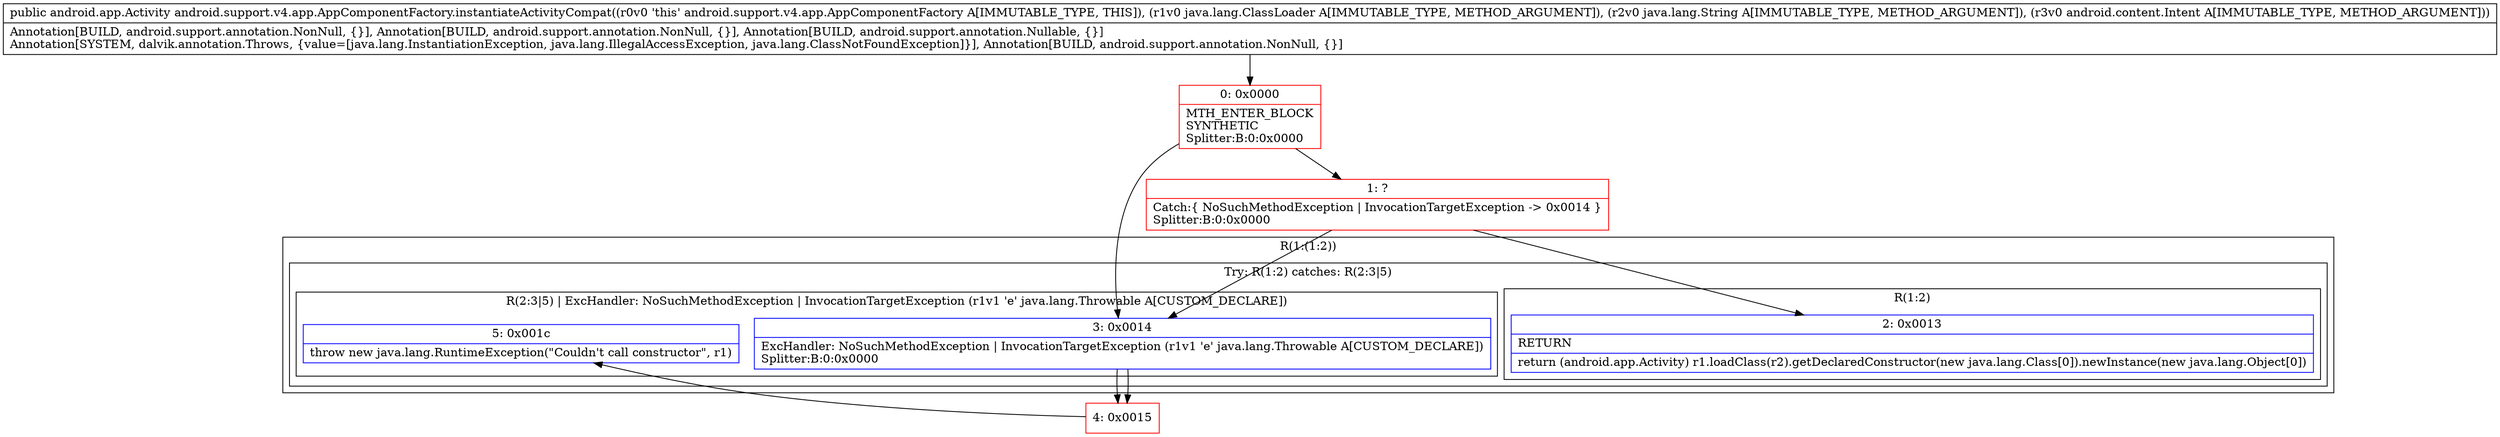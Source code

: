 digraph "CFG forandroid.support.v4.app.AppComponentFactory.instantiateActivityCompat(Ljava\/lang\/ClassLoader;Ljava\/lang\/String;Landroid\/content\/Intent;)Landroid\/app\/Activity;" {
subgraph cluster_Region_449286137 {
label = "R(1:(1:2))";
node [shape=record,color=blue];
subgraph cluster_TryCatchRegion_158722171 {
label = "Try: R(1:2) catches: R(2:3|5)";
node [shape=record,color=blue];
subgraph cluster_Region_135439714 {
label = "R(1:2)";
node [shape=record,color=blue];
Node_2 [shape=record,label="{2\:\ 0x0013|RETURN\l|return (android.app.Activity) r1.loadClass(r2).getDeclaredConstructor(new java.lang.Class[0]).newInstance(new java.lang.Object[0])\l}"];
}
subgraph cluster_Region_1765768545 {
label = "R(2:3|5) | ExcHandler: NoSuchMethodException \| InvocationTargetException (r1v1 'e' java.lang.Throwable A[CUSTOM_DECLARE])\l";
node [shape=record,color=blue];
Node_3 [shape=record,label="{3\:\ 0x0014|ExcHandler: NoSuchMethodException \| InvocationTargetException (r1v1 'e' java.lang.Throwable A[CUSTOM_DECLARE])\lSplitter:B:0:0x0000\l}"];
Node_5 [shape=record,label="{5\:\ 0x001c|throw new java.lang.RuntimeException(\"Couldn't call constructor\", r1)\l}"];
}
}
}
subgraph cluster_Region_1765768545 {
label = "R(2:3|5) | ExcHandler: NoSuchMethodException \| InvocationTargetException (r1v1 'e' java.lang.Throwable A[CUSTOM_DECLARE])\l";
node [shape=record,color=blue];
Node_3 [shape=record,label="{3\:\ 0x0014|ExcHandler: NoSuchMethodException \| InvocationTargetException (r1v1 'e' java.lang.Throwable A[CUSTOM_DECLARE])\lSplitter:B:0:0x0000\l}"];
Node_5 [shape=record,label="{5\:\ 0x001c|throw new java.lang.RuntimeException(\"Couldn't call constructor\", r1)\l}"];
}
Node_0 [shape=record,color=red,label="{0\:\ 0x0000|MTH_ENTER_BLOCK\lSYNTHETIC\lSplitter:B:0:0x0000\l}"];
Node_1 [shape=record,color=red,label="{1\:\ ?|Catch:\{ NoSuchMethodException \| InvocationTargetException \-\> 0x0014 \}\lSplitter:B:0:0x0000\l}"];
Node_4 [shape=record,color=red,label="{4\:\ 0x0015}"];
MethodNode[shape=record,label="{public android.app.Activity android.support.v4.app.AppComponentFactory.instantiateActivityCompat((r0v0 'this' android.support.v4.app.AppComponentFactory A[IMMUTABLE_TYPE, THIS]), (r1v0 java.lang.ClassLoader A[IMMUTABLE_TYPE, METHOD_ARGUMENT]), (r2v0 java.lang.String A[IMMUTABLE_TYPE, METHOD_ARGUMENT]), (r3v0 android.content.Intent A[IMMUTABLE_TYPE, METHOD_ARGUMENT]))  | Annotation[BUILD, android.support.annotation.NonNull, \{\}], Annotation[BUILD, android.support.annotation.NonNull, \{\}], Annotation[BUILD, android.support.annotation.Nullable, \{\}]\lAnnotation[SYSTEM, dalvik.annotation.Throws, \{value=[java.lang.InstantiationException, java.lang.IllegalAccessException, java.lang.ClassNotFoundException]\}], Annotation[BUILD, android.support.annotation.NonNull, \{\}]\l}"];
MethodNode -> Node_0;
Node_3 -> Node_4;
Node_3 -> Node_4;
Node_0 -> Node_1;
Node_0 -> Node_3;
Node_1 -> Node_2;
Node_1 -> Node_3;
Node_4 -> Node_5;
}

